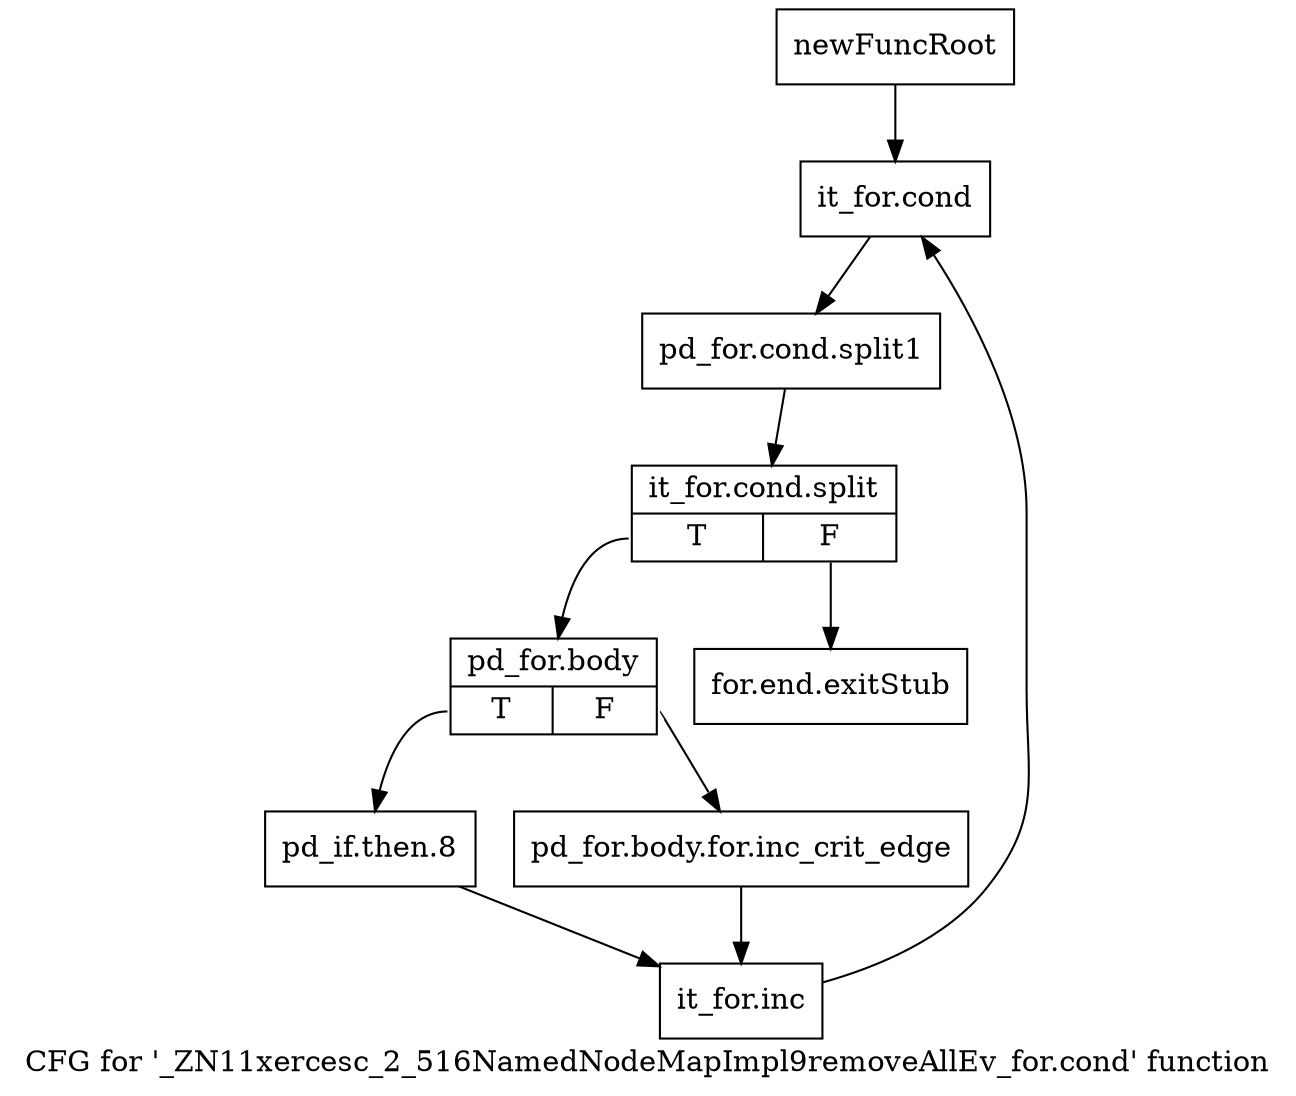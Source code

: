 digraph "CFG for '_ZN11xercesc_2_516NamedNodeMapImpl9removeAllEv_for.cond' function" {
	label="CFG for '_ZN11xercesc_2_516NamedNodeMapImpl9removeAllEv_for.cond' function";

	Node0x98ef800 [shape=record,label="{newFuncRoot}"];
	Node0x98ef800 -> Node0x98ef8a0;
	Node0x98ef850 [shape=record,label="{for.end.exitStub}"];
	Node0x98ef8a0 [shape=record,label="{it_for.cond}"];
	Node0x98ef8a0 -> Node0xce51250;
	Node0xce51250 [shape=record,label="{pd_for.cond.split1}"];
	Node0xce51250 -> Node0xce57390;
	Node0xce57390 [shape=record,label="{it_for.cond.split|{<s0>T|<s1>F}}"];
	Node0xce57390:s0 -> Node0x98ef8f0;
	Node0xce57390:s1 -> Node0x98ef850;
	Node0x98ef8f0 [shape=record,label="{pd_for.body|{<s0>T|<s1>F}}"];
	Node0x98ef8f0:s0 -> Node0x98ef990;
	Node0x98ef8f0:s1 -> Node0x98ef940;
	Node0x98ef940 [shape=record,label="{pd_for.body.for.inc_crit_edge}"];
	Node0x98ef940 -> Node0x98ef9e0;
	Node0x98ef990 [shape=record,label="{pd_if.then.8}"];
	Node0x98ef990 -> Node0x98ef9e0;
	Node0x98ef9e0 [shape=record,label="{it_for.inc}"];
	Node0x98ef9e0 -> Node0x98ef8a0;
}
